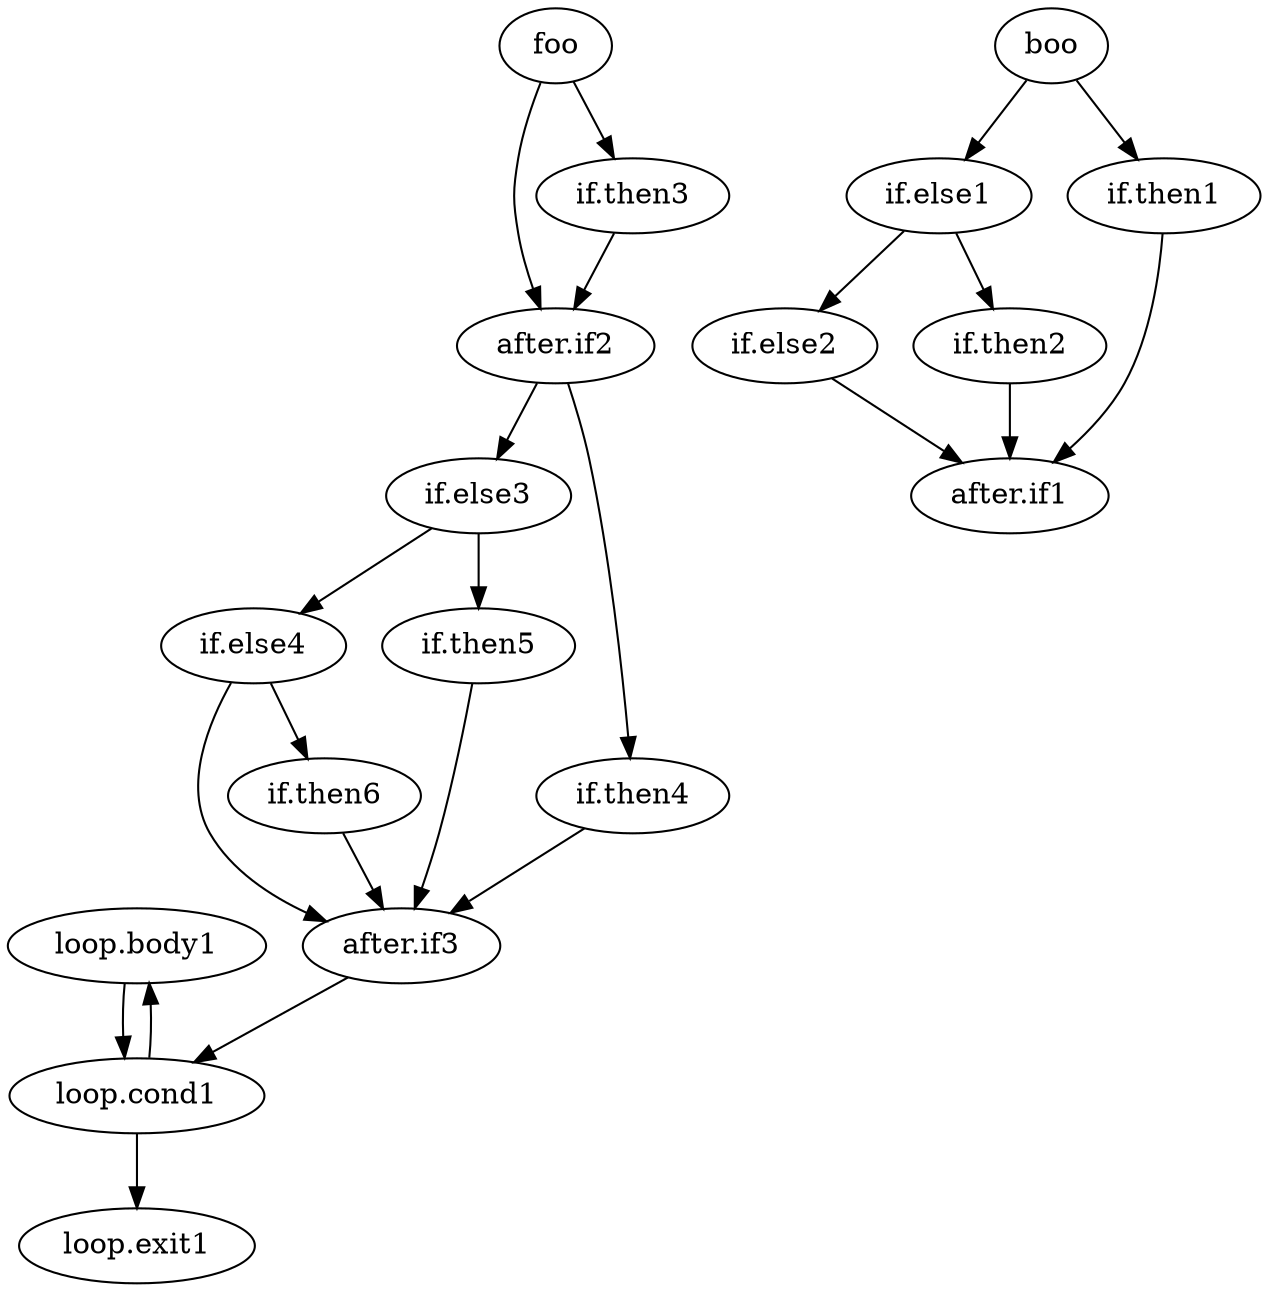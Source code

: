 digraph program {
    "loop.body1" -> "loop.cond1"
    "loop.cond1" -> "loop.exit1"
    "loop.cond1" -> "loop.body1"
    "after.if3" -> "loop.cond1"
    "if.then6" -> "after.if3"
    "if.else4" -> "after.if3"
    "if.else4" -> "if.then6"
    "if.then5" -> "after.if3"
    "if.else3" -> "if.else4"
    "if.else3" -> "if.then5"
    "if.then4" -> "after.if3"
    "after.if2" -> "if.else3"
    "after.if2" -> "if.then4"
    "if.then3" -> "after.if2"
    "foo" -> "after.if2"
    "foo" -> "if.then3"
    "if.else2" -> "after.if1"
    "if.then2" -> "after.if1"
    "if.else1" -> "if.else2"
    "if.else1" -> "if.then2"
    "if.then1" -> "after.if1"
    "boo" -> "if.else1"
    "boo" -> "if.then1"
    
}